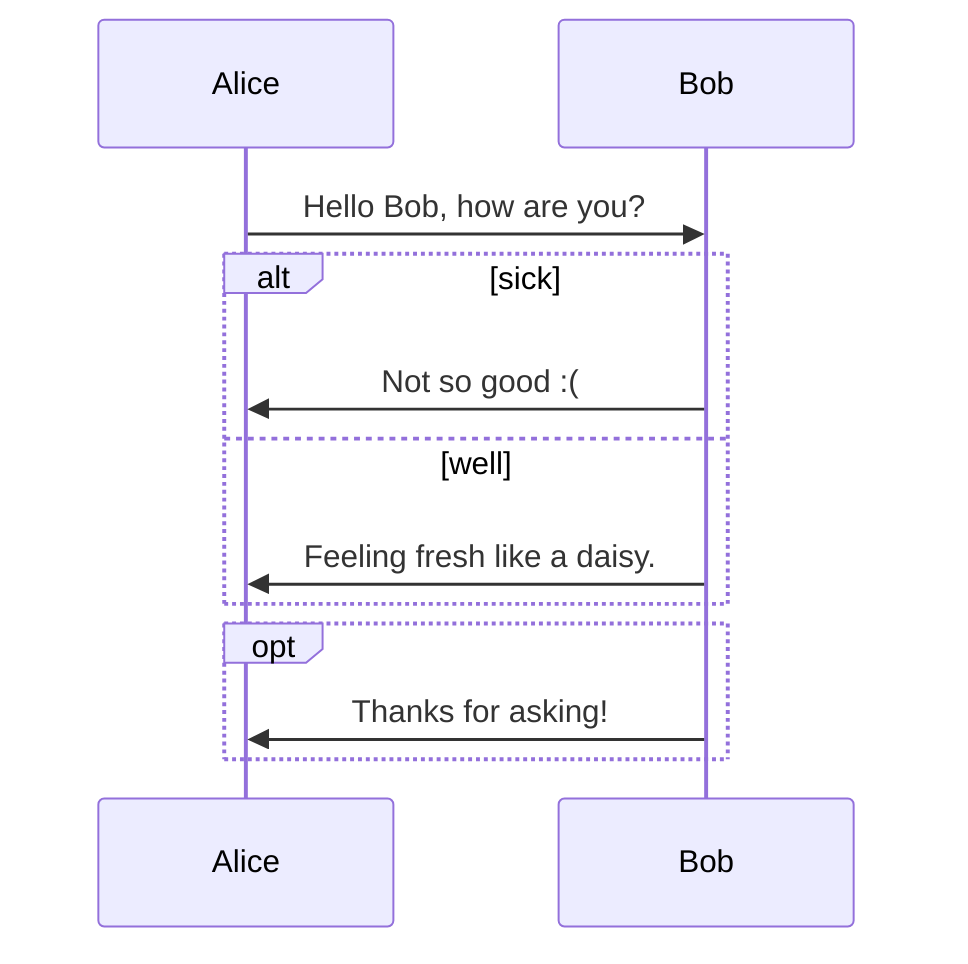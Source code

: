 sequenceDiagram
    Alice ->> Bob: Hello Bob, how are you?
    alt sick
        Bob ->> Alice: Not so good :(
    else well
        Bob ->> Alice: Feeling fresh like a daisy.
    end

    opt
        Bob ->> Alice: Thanks for asking!
    end